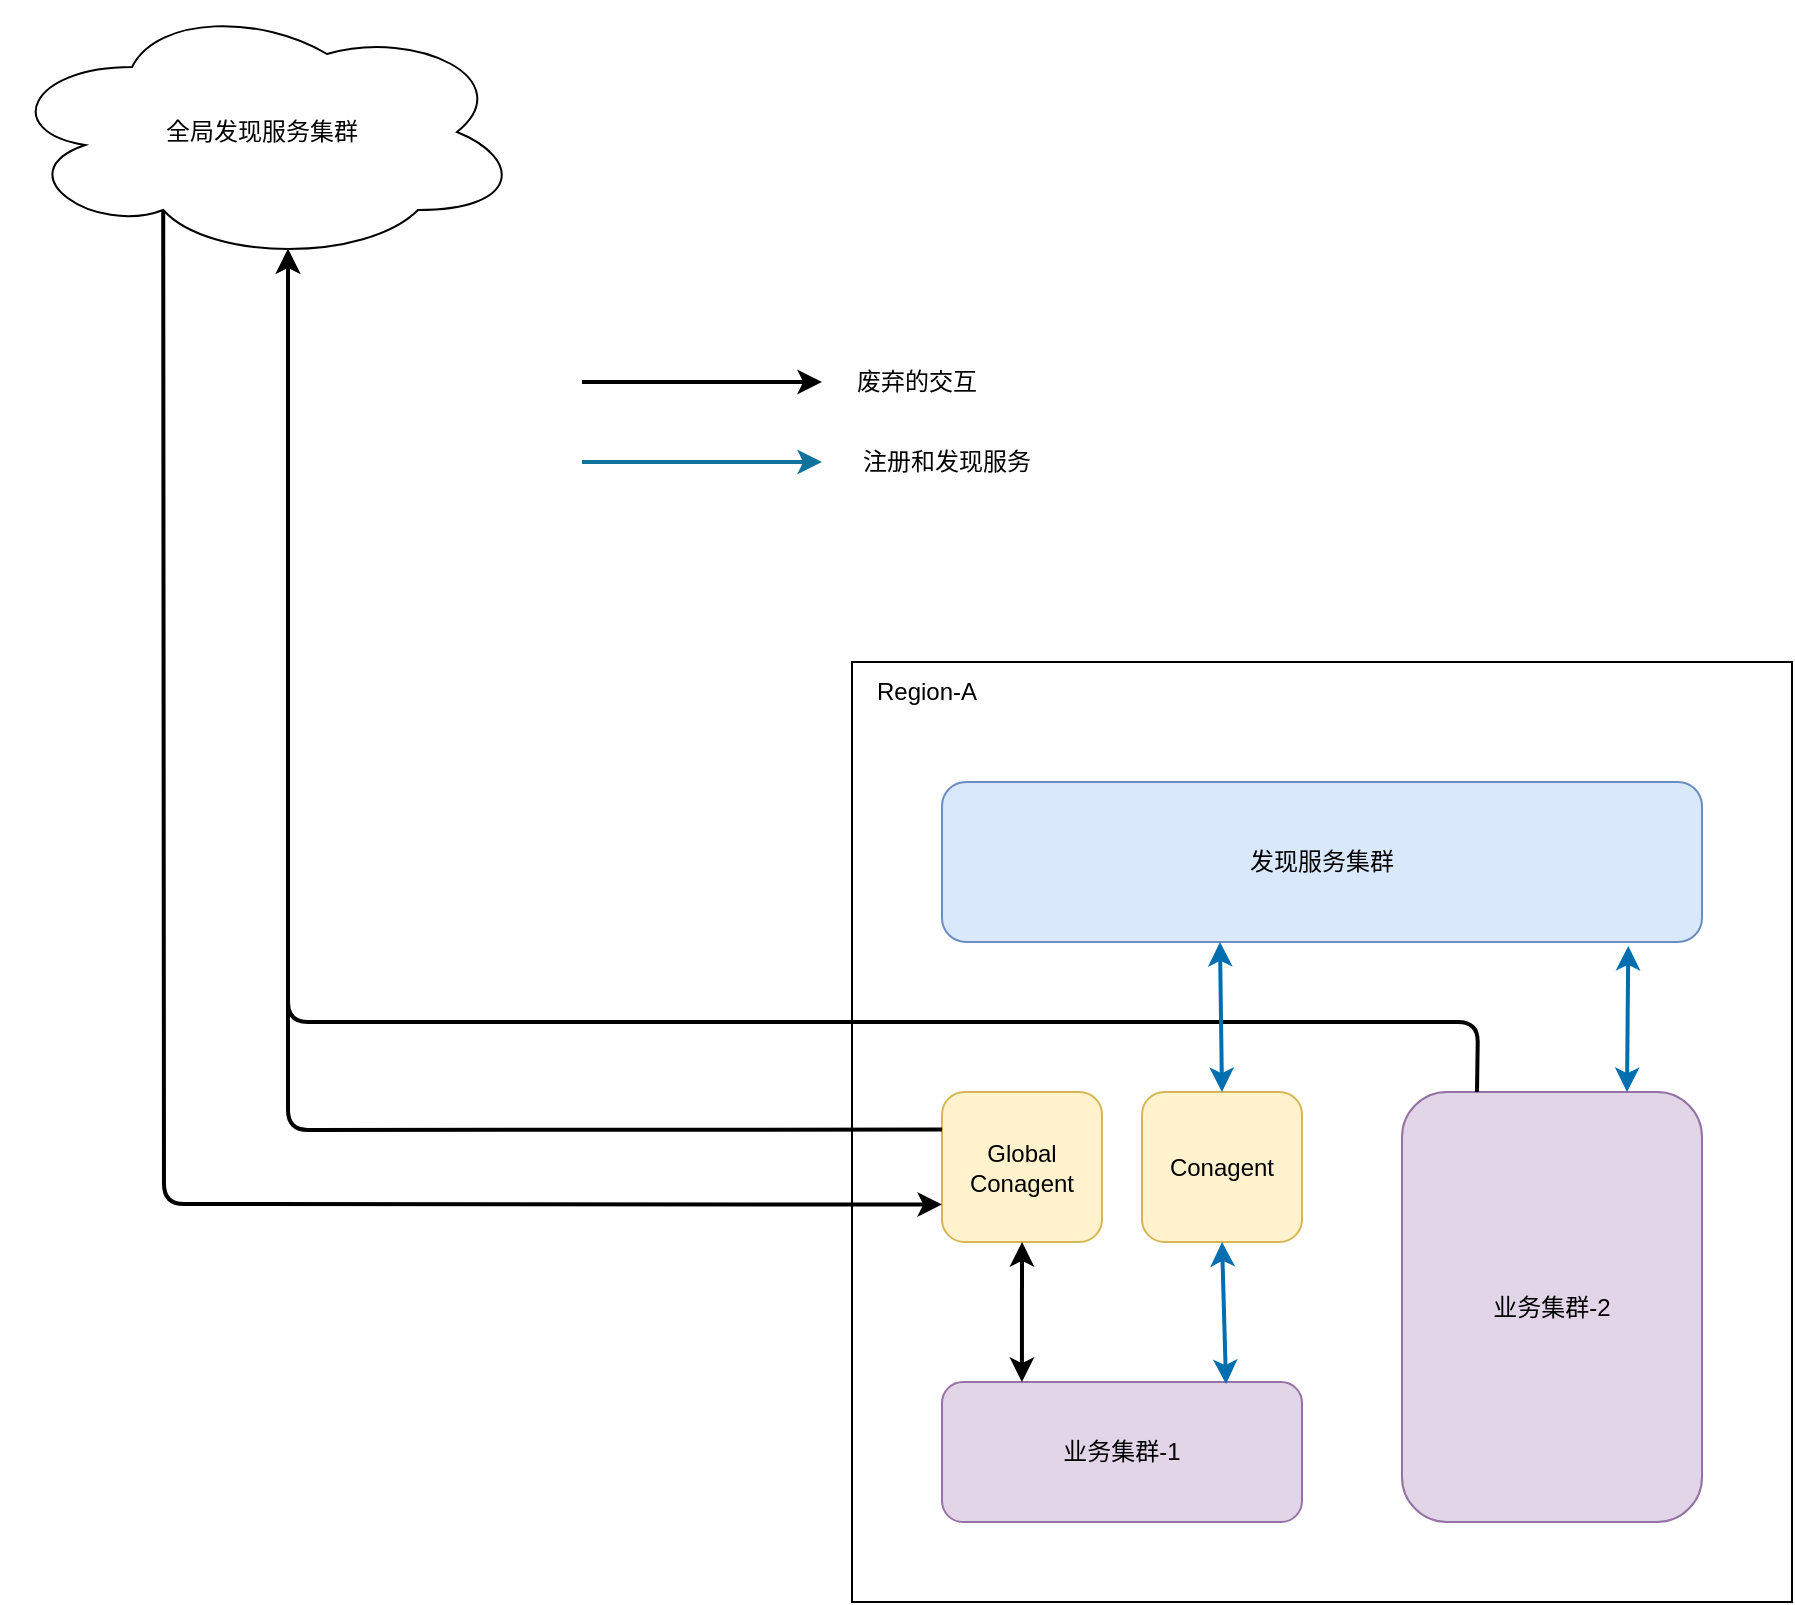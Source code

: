<mxfile version="13.8.1" type="github">
  <diagram id="U6H-MUHtwvgY9le8P-km" name="Page-1">
    <mxGraphModel dx="2249" dy="1914" grid="1" gridSize="10" guides="1" tooltips="1" connect="1" arrows="1" fold="1" page="1" pageScale="1" pageWidth="827" pageHeight="1169" math="0" shadow="0">
      <root>
        <mxCell id="0" />
        <mxCell id="1" parent="0" />
        <mxCell id="pxeUiT7x0JXUAnks6bEu-1" value="" style="whiteSpace=wrap;html=1;aspect=fixed;" vertex="1" parent="1">
          <mxGeometry x="215" y="100" width="470" height="470" as="geometry" />
        </mxCell>
        <mxCell id="pxeUiT7x0JXUAnks6bEu-2" value="发现服务集群" style="rounded=1;whiteSpace=wrap;html=1;fillColor=#dae8fc;strokeColor=#6c8ebf;" vertex="1" parent="1">
          <mxGeometry x="260" y="160" width="380" height="80" as="geometry" />
        </mxCell>
        <mxCell id="pxeUiT7x0JXUAnks6bEu-4" value="Conagent" style="rounded=1;whiteSpace=wrap;html=1;fillColor=#fff2cc;strokeColor=#d6b656;" vertex="1" parent="1">
          <mxGeometry x="360" y="315" width="80" height="75" as="geometry" />
        </mxCell>
        <mxCell id="pxeUiT7x0JXUAnks6bEu-5" value="业务集群-1" style="rounded=1;whiteSpace=wrap;html=1;fillColor=#e1d5e7;strokeColor=#9673a6;" vertex="1" parent="1">
          <mxGeometry x="260" y="460" width="180" height="70" as="geometry" />
        </mxCell>
        <mxCell id="pxeUiT7x0JXUAnks6bEu-6" value="&lt;span&gt;业务集群-2&lt;/span&gt;" style="rounded=1;whiteSpace=wrap;html=1;fillColor=#e1d5e7;strokeColor=#9673a6;" vertex="1" parent="1">
          <mxGeometry x="490" y="315" width="150" height="215" as="geometry" />
        </mxCell>
        <mxCell id="pxeUiT7x0JXUAnks6bEu-14" value="Region-A" style="text;html=1;strokeColor=none;fillColor=none;align=center;verticalAlign=middle;whiteSpace=wrap;rounded=0;" vertex="1" parent="1">
          <mxGeometry x="215" y="100" width="75" height="30" as="geometry" />
        </mxCell>
        <mxCell id="pxeUiT7x0JXUAnks6bEu-22" value="" style="endArrow=classic;html=1;fillColor=#e3c800;strokeWidth=2;" edge="1" parent="1">
          <mxGeometry width="50" height="50" relative="1" as="geometry">
            <mxPoint x="80" y="-40" as="sourcePoint" />
            <mxPoint x="200" y="-40" as="targetPoint" />
          </mxGeometry>
        </mxCell>
        <mxCell id="pxeUiT7x0JXUAnks6bEu-24" value="" style="endArrow=classic;html=1;strokeWidth=2;fillColor=#b1ddf0;strokeColor=#10739e;" edge="1" parent="1">
          <mxGeometry width="50" height="50" relative="1" as="geometry">
            <mxPoint x="80" as="sourcePoint" />
            <mxPoint x="200" as="targetPoint" />
          </mxGeometry>
        </mxCell>
        <mxCell id="pxeUiT7x0JXUAnks6bEu-26" value="废弃的交互" style="text;html=1;strokeColor=none;fillColor=none;align=center;verticalAlign=middle;whiteSpace=wrap;rounded=0;" vertex="1" parent="1">
          <mxGeometry x="215" y="-50" width="65" height="20" as="geometry" />
        </mxCell>
        <mxCell id="pxeUiT7x0JXUAnks6bEu-28" value="注册和发现服务" style="text;html=1;strokeColor=none;fillColor=none;align=center;verticalAlign=middle;whiteSpace=wrap;rounded=0;" vertex="1" parent="1">
          <mxGeometry x="215" y="-10" width="95" height="20" as="geometry" />
        </mxCell>
        <mxCell id="pxeUiT7x0JXUAnks6bEu-31" value="Global Conagent" style="rounded=1;whiteSpace=wrap;html=1;fillColor=#fff2cc;strokeColor=#d6b656;" vertex="1" parent="1">
          <mxGeometry x="260" y="315" width="80" height="75" as="geometry" />
        </mxCell>
        <mxCell id="pxeUiT7x0JXUAnks6bEu-32" value="全局发现服务集群" style="ellipse;shape=cloud;whiteSpace=wrap;html=1;" vertex="1" parent="1">
          <mxGeometry x="-210" y="-230" width="260" height="130" as="geometry" />
        </mxCell>
        <mxCell id="pxeUiT7x0JXUAnks6bEu-33" value="" style="endArrow=classic;html=1;strokeWidth=2;exitX=0;exitY=0.25;exitDx=0;exitDy=0;entryX=0.55;entryY=0.95;entryDx=0;entryDy=0;entryPerimeter=0;" edge="1" parent="1" source="pxeUiT7x0JXUAnks6bEu-31" target="pxeUiT7x0JXUAnks6bEu-32">
          <mxGeometry width="50" height="50" relative="1" as="geometry">
            <mxPoint x="50" y="350" as="sourcePoint" />
            <mxPoint x="100" y="300" as="targetPoint" />
            <Array as="points">
              <mxPoint x="-67" y="334" />
            </Array>
          </mxGeometry>
        </mxCell>
        <mxCell id="pxeUiT7x0JXUAnks6bEu-35" value="" style="endArrow=classic;html=1;strokeWidth=2;exitX=0.31;exitY=0.8;exitDx=0;exitDy=0;exitPerimeter=0;entryX=0;entryY=0.75;entryDx=0;entryDy=0;" edge="1" parent="1" source="pxeUiT7x0JXUAnks6bEu-32" target="pxeUiT7x0JXUAnks6bEu-31">
          <mxGeometry width="50" height="50" relative="1" as="geometry">
            <mxPoint x="-440" y="160" as="sourcePoint" />
            <mxPoint x="-390" y="110" as="targetPoint" />
            <Array as="points">
              <mxPoint x="-129" y="371" />
            </Array>
          </mxGeometry>
        </mxCell>
        <mxCell id="pxeUiT7x0JXUAnks6bEu-41" value="" style="shape=image;html=1;verticalAlign=top;verticalLabelPosition=bottom;labelBackgroundColor=#ffffff;imageAspect=0;aspect=fixed;image=https://cdn3.iconfinder.com/data/icons/user-interface-169/32/cross-128.png;strokeWidth=1;" vertex="1" parent="1">
          <mxGeometry x="-90" y="230" width="178" height="178" as="geometry" />
        </mxCell>
        <mxCell id="pxeUiT7x0JXUAnks6bEu-42" value="" style="endArrow=classic;startArrow=classic;html=1;strokeWidth=2;entryX=0.5;entryY=1;entryDx=0;entryDy=0;exitX=0.789;exitY=0.014;exitDx=0;exitDy=0;exitPerimeter=0;fillColor=#1ba1e2;strokeColor=#006EAF;" edge="1" parent="1" source="pxeUiT7x0JXUAnks6bEu-5" target="pxeUiT7x0JXUAnks6bEu-4">
          <mxGeometry width="50" height="50" relative="1" as="geometry">
            <mxPoint x="400" y="456" as="sourcePoint" />
            <mxPoint x="440" y="390" as="targetPoint" />
          </mxGeometry>
        </mxCell>
        <mxCell id="pxeUiT7x0JXUAnks6bEu-43" value="" style="endArrow=classic;startArrow=classic;html=1;strokeWidth=2;exitX=0.5;exitY=1;exitDx=0;exitDy=0;entryX=0.222;entryY=0;entryDx=0;entryDy=0;entryPerimeter=0;" edge="1" parent="1" source="pxeUiT7x0JXUAnks6bEu-31" target="pxeUiT7x0JXUAnks6bEu-5">
          <mxGeometry width="50" height="50" relative="1" as="geometry">
            <mxPoint x="412.02" y="470.98" as="sourcePoint" />
            <mxPoint x="299" y="460" as="targetPoint" />
          </mxGeometry>
        </mxCell>
        <mxCell id="pxeUiT7x0JXUAnks6bEu-44" value="" style="shape=image;html=1;verticalAlign=top;verticalLabelPosition=bottom;labelBackgroundColor=#ffffff;imageAspect=0;aspect=fixed;image=https://cdn3.iconfinder.com/data/icons/user-interface-169/32/cross-128.png;strokeWidth=1;" vertex="1" parent="1">
          <mxGeometry x="253.75" y="350" width="92.5" height="92.5" as="geometry" />
        </mxCell>
        <mxCell id="pxeUiT7x0JXUAnks6bEu-45" value="" style="shape=image;html=1;verticalAlign=top;verticalLabelPosition=bottom;labelBackgroundColor=#ffffff;imageAspect=0;aspect=fixed;image=https://cdn3.iconfinder.com/data/icons/user-interface-169/32/cross-128.png;strokeWidth=1;" vertex="1" parent="1">
          <mxGeometry x="-144" y="-229" width="128" height="128" as="geometry" />
        </mxCell>
        <mxCell id="pxeUiT7x0JXUAnks6bEu-46" value="" style="endArrow=classic;html=1;strokeWidth=2;exitX=0.25;exitY=0;exitDx=0;exitDy=0;entryX=0.55;entryY=0.95;entryDx=0;entryDy=0;entryPerimeter=0;" edge="1" parent="1" source="pxeUiT7x0JXUAnks6bEu-6" target="pxeUiT7x0JXUAnks6bEu-32">
          <mxGeometry width="50" height="50" relative="1" as="geometry">
            <mxPoint x="470" y="-30" as="sourcePoint" />
            <mxPoint x="520" y="-80" as="targetPoint" />
            <Array as="points">
              <mxPoint x="528" y="280" />
              <mxPoint x="-67" y="280" />
            </Array>
          </mxGeometry>
        </mxCell>
        <mxCell id="pxeUiT7x0JXUAnks6bEu-47" value="" style="endArrow=classic;startArrow=classic;html=1;strokeWidth=2;entryX=0.5;entryY=1;entryDx=0;entryDy=0;exitX=0.5;exitY=0;exitDx=0;exitDy=0;fillColor=#1ba1e2;strokeColor=#006EAF;" edge="1" parent="1" source="pxeUiT7x0JXUAnks6bEu-4">
          <mxGeometry width="50" height="50" relative="1" as="geometry">
            <mxPoint x="401.01" y="310.98" as="sourcePoint" />
            <mxPoint x="398.99" y="240" as="targetPoint" />
          </mxGeometry>
        </mxCell>
        <mxCell id="pxeUiT7x0JXUAnks6bEu-52" value="" style="endArrow=classic;startArrow=classic;html=1;strokeWidth=2;entryX=0.75;entryY=0;entryDx=0;entryDy=0;exitX=0.903;exitY=1.025;exitDx=0;exitDy=0;exitPerimeter=0;fillColor=#1ba1e2;strokeColor=#006EAF;" edge="1" parent="1" source="pxeUiT7x0JXUAnks6bEu-2" target="pxeUiT7x0JXUAnks6bEu-6">
          <mxGeometry width="50" height="50" relative="1" as="geometry">
            <mxPoint x="710" y="240" as="sourcePoint" />
            <mxPoint x="760" y="190" as="targetPoint" />
          </mxGeometry>
        </mxCell>
      </root>
    </mxGraphModel>
  </diagram>
</mxfile>
